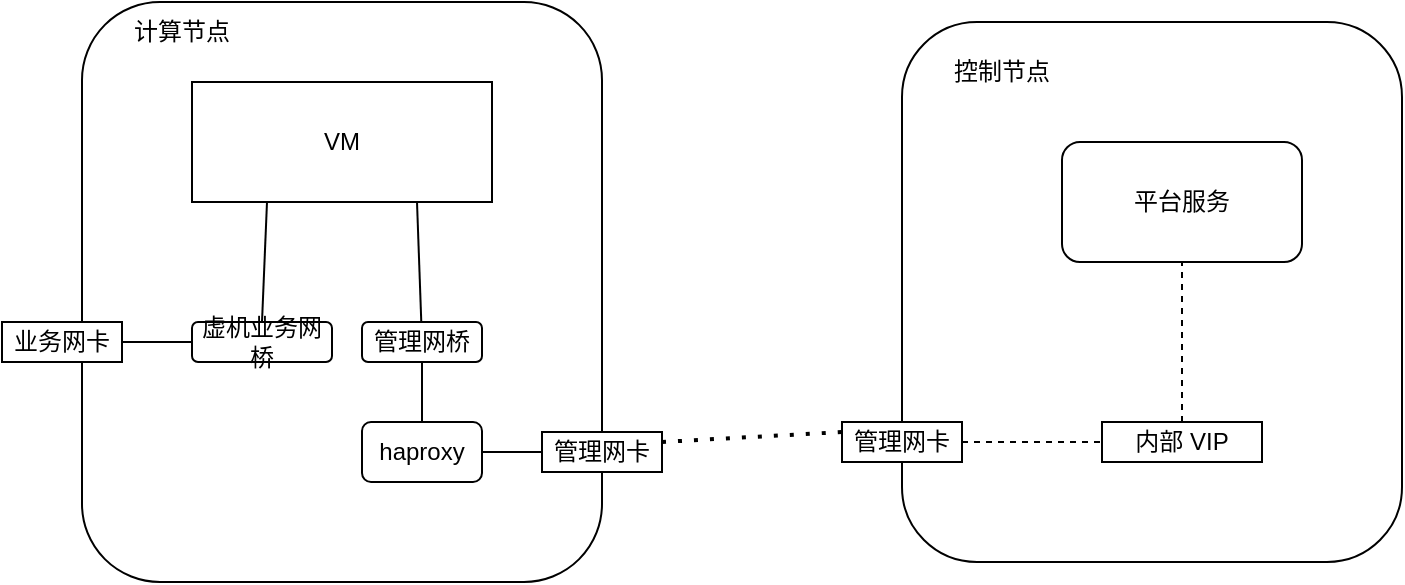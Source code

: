 <mxfile version="21.7.4" type="github">
  <diagram name="Page-1" id="Ln6xyKr3v1xQUGJ5zXF1">
    <mxGraphModel dx="1434" dy="758" grid="1" gridSize="10" guides="1" tooltips="1" connect="1" arrows="1" fold="1" page="1" pageScale="1" pageWidth="850" pageHeight="1100" math="0" shadow="0">
      <root>
        <mxCell id="0" />
        <mxCell id="1" parent="0" />
        <mxCell id="xxavQkawNLLUNr_4c6UD-1" value="" style="rounded=1;whiteSpace=wrap;html=1;" vertex="1" parent="1">
          <mxGeometry x="140" y="180" width="260" height="290" as="geometry" />
        </mxCell>
        <mxCell id="xxavQkawNLLUNr_4c6UD-2" value="虚机业务网桥" style="rounded=1;whiteSpace=wrap;html=1;" vertex="1" parent="1">
          <mxGeometry x="195" y="340" width="70" height="20" as="geometry" />
        </mxCell>
        <mxCell id="xxavQkawNLLUNr_4c6UD-3" value="管理网桥" style="rounded=1;whiteSpace=wrap;html=1;" vertex="1" parent="1">
          <mxGeometry x="280" y="340" width="60" height="20" as="geometry" />
        </mxCell>
        <mxCell id="xxavQkawNLLUNr_4c6UD-4" value="VM" style="rounded=0;whiteSpace=wrap;html=1;" vertex="1" parent="1">
          <mxGeometry x="195" y="220" width="150" height="60" as="geometry" />
        </mxCell>
        <mxCell id="xxavQkawNLLUNr_4c6UD-5" value="" style="endArrow=none;html=1;rounded=0;entryX=0.25;entryY=1;entryDx=0;entryDy=0;exitX=0.5;exitY=0;exitDx=0;exitDy=0;" edge="1" parent="1" source="xxavQkawNLLUNr_4c6UD-2" target="xxavQkawNLLUNr_4c6UD-4">
          <mxGeometry width="50" height="50" relative="1" as="geometry">
            <mxPoint x="400" y="420" as="sourcePoint" />
            <mxPoint x="450" y="370" as="targetPoint" />
          </mxGeometry>
        </mxCell>
        <mxCell id="xxavQkawNLLUNr_4c6UD-6" value="" style="endArrow=none;html=1;rounded=0;entryX=0.75;entryY=1;entryDx=0;entryDy=0;" edge="1" parent="1" source="xxavQkawNLLUNr_4c6UD-3" target="xxavQkawNLLUNr_4c6UD-4">
          <mxGeometry width="50" height="50" relative="1" as="geometry">
            <mxPoint x="400" y="420" as="sourcePoint" />
            <mxPoint x="450" y="370" as="targetPoint" />
          </mxGeometry>
        </mxCell>
        <mxCell id="xxavQkawNLLUNr_4c6UD-7" value="haproxy" style="rounded=1;whiteSpace=wrap;html=1;" vertex="1" parent="1">
          <mxGeometry x="280" y="390" width="60" height="30" as="geometry" />
        </mxCell>
        <mxCell id="xxavQkawNLLUNr_4c6UD-8" value="业务网卡" style="rounded=0;whiteSpace=wrap;html=1;" vertex="1" parent="1">
          <mxGeometry x="100" y="340" width="60" height="20" as="geometry" />
        </mxCell>
        <mxCell id="xxavQkawNLLUNr_4c6UD-9" value="" style="endArrow=none;html=1;rounded=0;exitX=1;exitY=0.5;exitDx=0;exitDy=0;entryX=0;entryY=0.5;entryDx=0;entryDy=0;" edge="1" parent="1" source="xxavQkawNLLUNr_4c6UD-8" target="xxavQkawNLLUNr_4c6UD-2">
          <mxGeometry width="50" height="50" relative="1" as="geometry">
            <mxPoint x="400" y="420" as="sourcePoint" />
            <mxPoint x="190" y="350" as="targetPoint" />
          </mxGeometry>
        </mxCell>
        <mxCell id="xxavQkawNLLUNr_4c6UD-10" value="" style="endArrow=none;html=1;rounded=0;entryX=0.5;entryY=1;entryDx=0;entryDy=0;" edge="1" parent="1" source="xxavQkawNLLUNr_4c6UD-7" target="xxavQkawNLLUNr_4c6UD-3">
          <mxGeometry width="50" height="50" relative="1" as="geometry">
            <mxPoint x="400" y="420" as="sourcePoint" />
            <mxPoint x="450" y="370" as="targetPoint" />
          </mxGeometry>
        </mxCell>
        <mxCell id="xxavQkawNLLUNr_4c6UD-11" value="" style="rounded=1;whiteSpace=wrap;html=1;" vertex="1" parent="1">
          <mxGeometry x="550" y="190" width="250" height="270" as="geometry" />
        </mxCell>
        <mxCell id="xxavQkawNLLUNr_4c6UD-12" value="计算节点" style="text;html=1;strokeColor=none;fillColor=none;align=center;verticalAlign=middle;whiteSpace=wrap;rounded=0;" vertex="1" parent="1">
          <mxGeometry x="160" y="180" width="60" height="30" as="geometry" />
        </mxCell>
        <mxCell id="xxavQkawNLLUNr_4c6UD-13" value="管理网卡" style="rounded=0;whiteSpace=wrap;html=1;" vertex="1" parent="1">
          <mxGeometry x="370" y="395" width="60" height="20" as="geometry" />
        </mxCell>
        <mxCell id="xxavQkawNLLUNr_4c6UD-14" value="" style="endArrow=none;html=1;rounded=0;exitX=1;exitY=0.5;exitDx=0;exitDy=0;entryX=0;entryY=0.5;entryDx=0;entryDy=0;" edge="1" parent="1" source="xxavQkawNLLUNr_4c6UD-7" target="xxavQkawNLLUNr_4c6UD-13">
          <mxGeometry width="50" height="50" relative="1" as="geometry">
            <mxPoint x="400" y="420" as="sourcePoint" />
            <mxPoint x="450" y="370" as="targetPoint" />
          </mxGeometry>
        </mxCell>
        <mxCell id="xxavQkawNLLUNr_4c6UD-15" value="控制节点" style="text;html=1;strokeColor=none;fillColor=none;align=center;verticalAlign=middle;whiteSpace=wrap;rounded=0;" vertex="1" parent="1">
          <mxGeometry x="570" y="200" width="60" height="30" as="geometry" />
        </mxCell>
        <mxCell id="xxavQkawNLLUNr_4c6UD-16" value="管理网卡" style="rounded=0;whiteSpace=wrap;html=1;" vertex="1" parent="1">
          <mxGeometry x="520" y="390" width="60" height="20" as="geometry" />
        </mxCell>
        <mxCell id="xxavQkawNLLUNr_4c6UD-17" value="平台服务" style="rounded=1;whiteSpace=wrap;html=1;" vertex="1" parent="1">
          <mxGeometry x="630" y="250" width="120" height="60" as="geometry" />
        </mxCell>
        <mxCell id="xxavQkawNLLUNr_4c6UD-18" value="内部 VIP" style="rounded=0;whiteSpace=wrap;html=1;" vertex="1" parent="1">
          <mxGeometry x="650" y="390" width="80" height="20" as="geometry" />
        </mxCell>
        <mxCell id="xxavQkawNLLUNr_4c6UD-19" value="" style="endArrow=none;dashed=1;html=1;dashPattern=1 3;strokeWidth=2;rounded=0;entryX=0;entryY=0.25;entryDx=0;entryDy=0;exitX=1;exitY=0.25;exitDx=0;exitDy=0;" edge="1" parent="1" source="xxavQkawNLLUNr_4c6UD-13" target="xxavQkawNLLUNr_4c6UD-16">
          <mxGeometry width="50" height="50" relative="1" as="geometry">
            <mxPoint x="400" y="420" as="sourcePoint" />
            <mxPoint x="450" y="370" as="targetPoint" />
          </mxGeometry>
        </mxCell>
        <mxCell id="xxavQkawNLLUNr_4c6UD-20" value="" style="endArrow=none;html=1;rounded=0;entryX=0;entryY=0.5;entryDx=0;entryDy=0;exitX=1;exitY=0.5;exitDx=0;exitDy=0;dashed=1;" edge="1" parent="1" source="xxavQkawNLLUNr_4c6UD-16" target="xxavQkawNLLUNr_4c6UD-18">
          <mxGeometry width="50" height="50" relative="1" as="geometry">
            <mxPoint x="400" y="420" as="sourcePoint" />
            <mxPoint x="450" y="370" as="targetPoint" />
          </mxGeometry>
        </mxCell>
        <mxCell id="xxavQkawNLLUNr_4c6UD-21" value="" style="endArrow=none;html=1;rounded=0;entryX=0.5;entryY=1;entryDx=0;entryDy=0;exitX=0.5;exitY=0;exitDx=0;exitDy=0;dashed=1;" edge="1" parent="1" source="xxavQkawNLLUNr_4c6UD-18" target="xxavQkawNLLUNr_4c6UD-17">
          <mxGeometry width="50" height="50" relative="1" as="geometry">
            <mxPoint x="400" y="420" as="sourcePoint" />
            <mxPoint x="450" y="370" as="targetPoint" />
          </mxGeometry>
        </mxCell>
      </root>
    </mxGraphModel>
  </diagram>
</mxfile>

